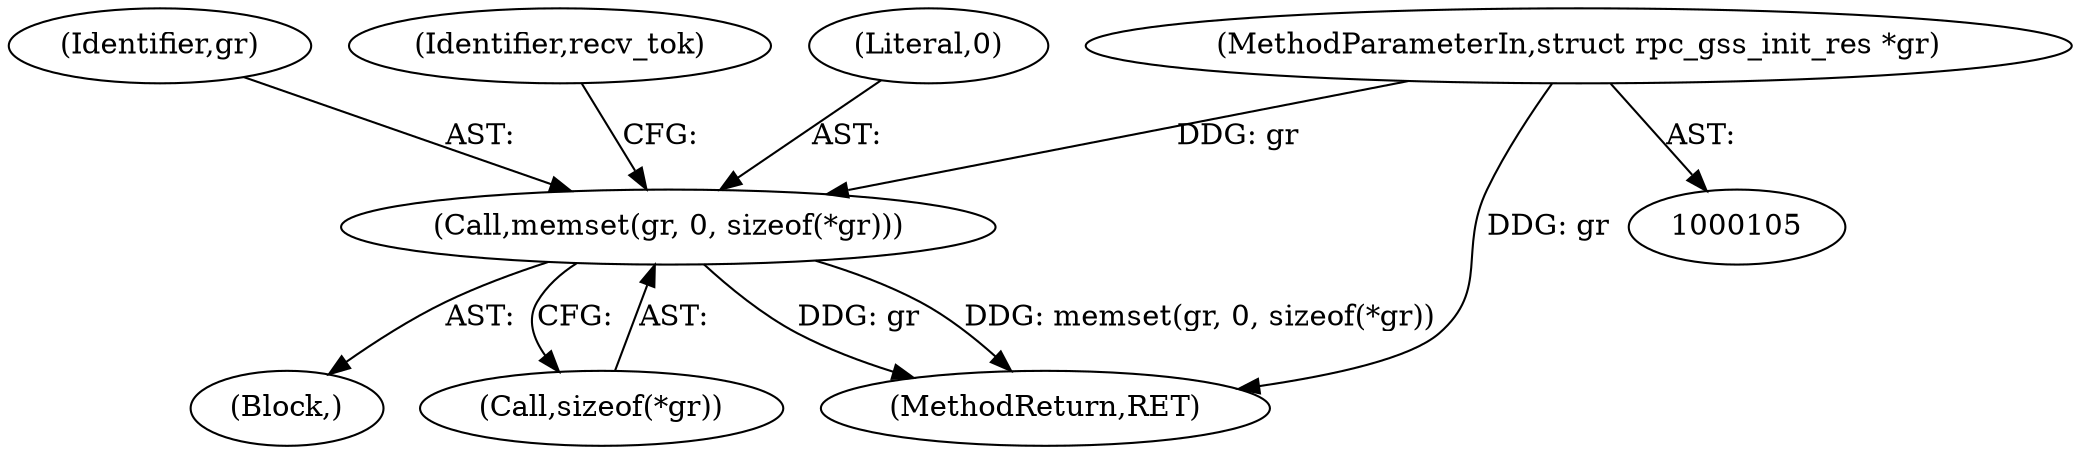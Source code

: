 digraph "0_krb5_5bb8a6b9c9eb8dd22bc9526751610aaa255ead9c_0@API" {
"1000141" [label="(Call,memset(gr, 0, sizeof(*gr)))"];
"1000107" [label="(MethodParameterIn,struct rpc_gss_init_res *gr)"];
"1000108" [label="(Block,)"];
"1000142" [label="(Identifier,gr)"];
"1000144" [label="(Call,sizeof(*gr))"];
"1000149" [label="(Identifier,recv_tok)"];
"1000484" [label="(MethodReturn,RET)"];
"1000143" [label="(Literal,0)"];
"1000141" [label="(Call,memset(gr, 0, sizeof(*gr)))"];
"1000107" [label="(MethodParameterIn,struct rpc_gss_init_res *gr)"];
"1000141" -> "1000108"  [label="AST: "];
"1000141" -> "1000144"  [label="CFG: "];
"1000142" -> "1000141"  [label="AST: "];
"1000143" -> "1000141"  [label="AST: "];
"1000144" -> "1000141"  [label="AST: "];
"1000149" -> "1000141"  [label="CFG: "];
"1000141" -> "1000484"  [label="DDG: gr"];
"1000141" -> "1000484"  [label="DDG: memset(gr, 0, sizeof(*gr))"];
"1000107" -> "1000141"  [label="DDG: gr"];
"1000107" -> "1000105"  [label="AST: "];
"1000107" -> "1000484"  [label="DDG: gr"];
}
